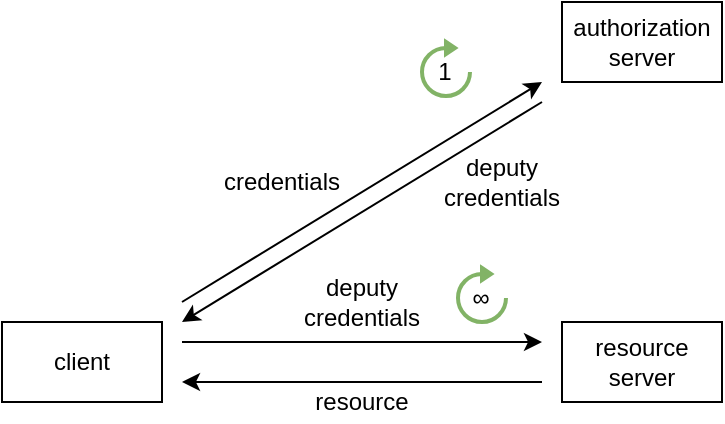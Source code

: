 <mxfile version="13.11.0" type="device"><diagram id="ce6pK1VotUzwxfj_SGQk" name="Page-1"><mxGraphModel dx="572" dy="428" grid="1" gridSize="10" guides="1" tooltips="1" connect="1" arrows="1" fold="1" page="1" pageScale="1" pageWidth="850" pageHeight="1100" math="0" shadow="0"><root><mxCell id="0"/><mxCell id="1" parent="0"/><mxCell id="YSJST1RVIAv1IML9JCw_-1" value="client" style="rounded=0;whiteSpace=wrap;html=1;" vertex="1" parent="1"><mxGeometry x="40" y="280" width="80" height="40" as="geometry"/></mxCell><mxCell id="YSJST1RVIAv1IML9JCw_-2" value="resource server" style="rounded=0;whiteSpace=wrap;html=1;" vertex="1" parent="1"><mxGeometry x="320" y="280" width="80" height="40" as="geometry"/></mxCell><mxCell id="YSJST1RVIAv1IML9JCw_-3" value="authorization server" style="rounded=0;whiteSpace=wrap;html=1;" vertex="1" parent="1"><mxGeometry x="320" y="120" width="80" height="40" as="geometry"/></mxCell><mxCell id="YSJST1RVIAv1IML9JCw_-6" value="credentials" style="text;html=1;strokeColor=none;fillColor=none;align=center;verticalAlign=middle;whiteSpace=wrap;rounded=0;" vertex="1" parent="1"><mxGeometry x="150" y="200" width="60" height="20" as="geometry"/></mxCell><mxCell id="YSJST1RVIAv1IML9JCw_-7" value="deputy credentials" style="text;html=1;strokeColor=none;fillColor=none;align=center;verticalAlign=middle;whiteSpace=wrap;rounded=0;" vertex="1" parent="1"><mxGeometry x="260" y="200" width="60" height="20" as="geometry"/></mxCell><mxCell id="YSJST1RVIAv1IML9JCw_-8" value="deputy credentials" style="text;html=1;strokeColor=none;fillColor=none;align=center;verticalAlign=middle;whiteSpace=wrap;rounded=0;" vertex="1" parent="1"><mxGeometry x="190" y="260" width="60" height="20" as="geometry"/></mxCell><mxCell id="YSJST1RVIAv1IML9JCw_-9" value="resource" style="text;html=1;strokeColor=none;fillColor=none;align=center;verticalAlign=middle;whiteSpace=wrap;rounded=0;" vertex="1" parent="1"><mxGeometry x="190" y="310" width="60" height="20" as="geometry"/></mxCell><mxCell id="YSJST1RVIAv1IML9JCw_-10" value="" style="endArrow=classic;html=1;" edge="1" parent="1"><mxGeometry width="50" height="50" relative="1" as="geometry"><mxPoint x="130" y="270" as="sourcePoint"/><mxPoint x="310" y="160" as="targetPoint"/></mxGeometry></mxCell><mxCell id="YSJST1RVIAv1IML9JCw_-11" value="" style="endArrow=classic;html=1;" edge="1" parent="1"><mxGeometry width="50" height="50" relative="1" as="geometry"><mxPoint x="310" y="170" as="sourcePoint"/><mxPoint x="130" y="280" as="targetPoint"/></mxGeometry></mxCell><mxCell id="YSJST1RVIAv1IML9JCw_-12" value="" style="endArrow=classic;html=1;" edge="1" parent="1"><mxGeometry width="50" height="50" relative="1" as="geometry"><mxPoint x="130" y="290" as="sourcePoint"/><mxPoint x="310" y="290" as="targetPoint"/></mxGeometry></mxCell><mxCell id="YSJST1RVIAv1IML9JCw_-13" value="" style="endArrow=classic;html=1;" edge="1" parent="1"><mxGeometry width="50" height="50" relative="1" as="geometry"><mxPoint x="310" y="310" as="sourcePoint"/><mxPoint x="130" y="310" as="targetPoint"/></mxGeometry></mxCell><mxCell id="YSJST1RVIAv1IML9JCw_-26" value="" style="html=1;verticalLabelPosition=bottom;align=center;labelBackgroundColor=#ffffff;verticalAlign=top;strokeWidth=2;shadow=0;dashed=0;shape=mxgraph.ios7.icons.reload;strokeColor=#82B366;fillColor=#82B366;" vertex="1" parent="1"><mxGeometry x="250" y="140" width="24" height="27" as="geometry"/></mxCell><mxCell id="YSJST1RVIAv1IML9JCw_-27" value="1" style="text;html=1;strokeColor=none;fillColor=none;align=center;verticalAlign=middle;whiteSpace=wrap;rounded=0;" vertex="1" parent="1"><mxGeometry x="253" y="150" width="17" height="10" as="geometry"/></mxCell><mxCell id="YSJST1RVIAv1IML9JCw_-19" value="" style="html=1;verticalLabelPosition=bottom;align=center;labelBackgroundColor=#ffffff;verticalAlign=top;strokeWidth=2;shadow=0;dashed=0;shape=mxgraph.ios7.icons.reload;strokeColor=#82b366;fillColor=#82B366;" vertex="1" parent="1"><mxGeometry x="268" y="253" width="24" height="27" as="geometry"/></mxCell><mxCell id="YSJST1RVIAv1IML9JCw_-23" value="∞" style="text;html=1;strokeColor=none;fillColor=none;align=center;verticalAlign=middle;whiteSpace=wrap;rounded=0;" vertex="1" parent="1"><mxGeometry x="271" y="263" width="17" height="10" as="geometry"/></mxCell></root></mxGraphModel></diagram></mxfile>